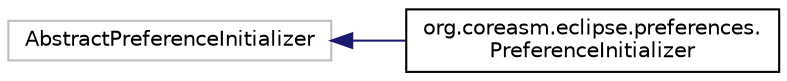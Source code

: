 digraph "Graphical Class Hierarchy"
{
  bgcolor="transparent";
  edge [fontname="Helvetica",fontsize="10",labelfontname="Helvetica",labelfontsize="10"];
  node [fontname="Helvetica",fontsize="10",shape=record];
  rankdir="LR";
  Node1 [label="AbstractPreferenceInitializer",height=0.2,width=0.4,color="grey75"];
  Node1 -> Node2 [dir="back",color="midnightblue",fontsize="10",style="solid",fontname="Helvetica"];
  Node2 [label="org.coreasm.eclipse.preferences.\lPreferenceInitializer",height=0.2,width=0.4,color="black",URL="$classorg_1_1coreasm_1_1eclipse_1_1preferences_1_1PreferenceInitializer.html",tooltip="Class used to initialize default preference values. "];
}
